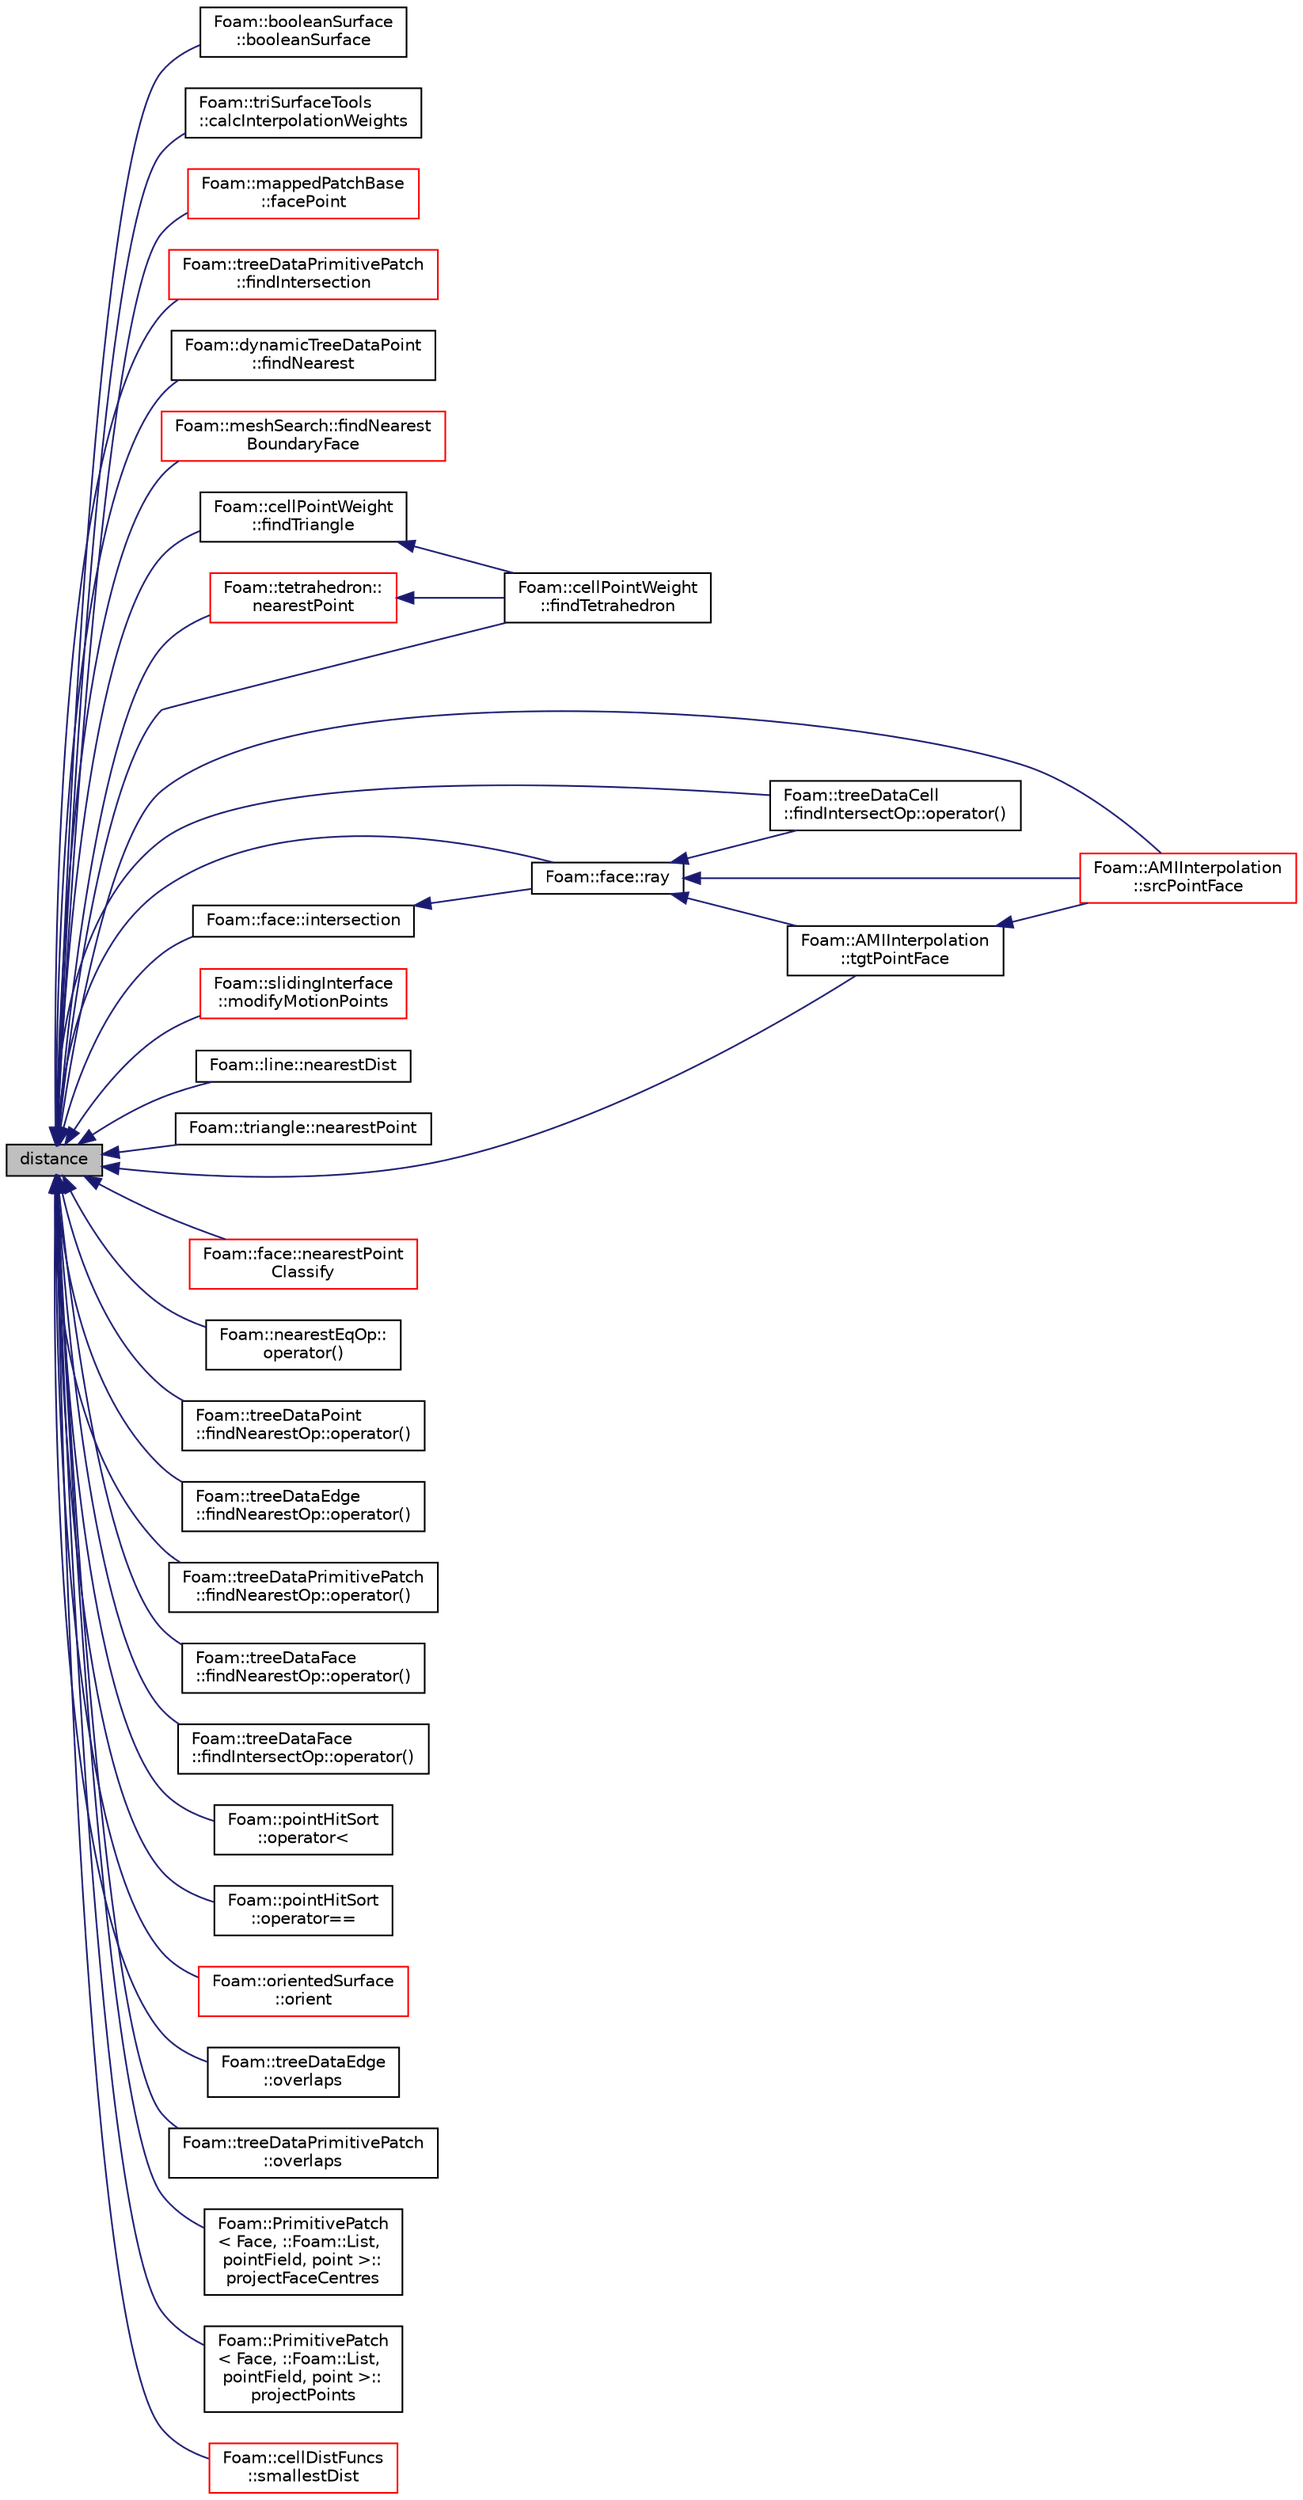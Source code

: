 digraph "distance"
{
  bgcolor="transparent";
  edge [fontname="Helvetica",fontsize="10",labelfontname="Helvetica",labelfontsize="10"];
  node [fontname="Helvetica",fontsize="10",shape=record];
  rankdir="LR";
  Node172 [label="distance",height=0.2,width=0.4,color="black", fillcolor="grey75", style="filled", fontcolor="black"];
  Node172 -> Node173 [dir="back",color="midnightblue",fontsize="10",style="solid",fontname="Helvetica"];
  Node173 [label="Foam::booleanSurface\l::booleanSurface",height=0.2,width=0.4,color="black",URL="$a26621.html#af9badecab2d5cf9894182caa82611921",tooltip="Construct from surfaces and operation. Surfaces need to be closed. "];
  Node172 -> Node174 [dir="back",color="midnightblue",fontsize="10",style="solid",fontname="Helvetica"];
  Node174 [label="Foam::triSurfaceTools\l::calcInterpolationWeights",height=0.2,width=0.4,color="black",URL="$a26673.html#ade9d956c25580111acb203715d242ca3"];
  Node172 -> Node175 [dir="back",color="midnightblue",fontsize="10",style="solid",fontname="Helvetica"];
  Node175 [label="Foam::mappedPatchBase\l::facePoint",height=0.2,width=0.4,color="red",URL="$a26225.html#ad0bddf79d2b444844de9954bd3c79317",tooltip="Get a point on the face given a face decomposition method: "];
  Node172 -> Node210 [dir="back",color="midnightblue",fontsize="10",style="solid",fontname="Helvetica"];
  Node210 [label="Foam::treeDataPrimitivePatch\l::findIntersection",height=0.2,width=0.4,color="red",URL="$a26197.html#a3cafe824b5c7e74114578586cbbf421e",tooltip="Helper: find intersection of line with shapes. "];
  Node172 -> Node214 [dir="back",color="midnightblue",fontsize="10",style="solid",fontname="Helvetica"];
  Node214 [label="Foam::dynamicTreeDataPoint\l::findNearest",height=0.2,width=0.4,color="black",URL="$a26753.html#af7a3b15afb6062a7aa695045a2757e3d",tooltip="Calculates nearest (to line) point in shape. "];
  Node172 -> Node215 [dir="back",color="midnightblue",fontsize="10",style="solid",fontname="Helvetica"];
  Node215 [label="Foam::meshSearch::findNearest\lBoundaryFace",height=0.2,width=0.4,color="red",URL="$a26249.html#a1a46b9e23869bcc1fd81c4de765c352c",tooltip="Find nearest boundary face. "];
  Node172 -> Node226 [dir="back",color="midnightblue",fontsize="10",style="solid",fontname="Helvetica"];
  Node226 [label="Foam::cellPointWeight\l::findTetrahedron",height=0.2,width=0.4,color="black",URL="$a23749.html#a04d110a609cd69b19474de418fb1a4cf"];
  Node172 -> Node227 [dir="back",color="midnightblue",fontsize="10",style="solid",fontname="Helvetica"];
  Node227 [label="Foam::cellPointWeight\l::findTriangle",height=0.2,width=0.4,color="black",URL="$a23749.html#a20eb498d3295cd0297ddedb866e3cef9"];
  Node227 -> Node226 [dir="back",color="midnightblue",fontsize="10",style="solid",fontname="Helvetica"];
  Node172 -> Node228 [dir="back",color="midnightblue",fontsize="10",style="solid",fontname="Helvetica"];
  Node228 [label="Foam::face::intersection",height=0.2,width=0.4,color="black",URL="$a28369.html#a007cda05b5771fb424000aa5b9acee92",tooltip="Fast intersection with a ray. "];
  Node228 -> Node229 [dir="back",color="midnightblue",fontsize="10",style="solid",fontname="Helvetica"];
  Node229 [label="Foam::face::ray",height=0.2,width=0.4,color="black",URL="$a28369.html#a0b9f87e78c11730b3971c2f71df58d37",tooltip="Return potential intersection with face with a ray starting. "];
  Node229 -> Node230 [dir="back",color="midnightblue",fontsize="10",style="solid",fontname="Helvetica"];
  Node230 [label="Foam::treeDataCell\l::findIntersectOp::operator()",height=0.2,width=0.4,color="black",URL="$a26773.html#adafae2aaf723502ccff1ff68a21fcdc0"];
  Node229 -> Node231 [dir="back",color="midnightblue",fontsize="10",style="solid",fontname="Helvetica"];
  Node231 [label="Foam::AMIInterpolation\l::srcPointFace",height=0.2,width=0.4,color="red",URL="$a25997.html#a7b34c5f76bfbec8652d015845308b248",tooltip="Return source patch face index of point on target patch face. "];
  Node229 -> Node233 [dir="back",color="midnightblue",fontsize="10",style="solid",fontname="Helvetica"];
  Node233 [label="Foam::AMIInterpolation\l::tgtPointFace",height=0.2,width=0.4,color="black",URL="$a25997.html#a601ed369c66dd627d8d28ae95b3add21",tooltip="Return target patch face index of point on source patch face. "];
  Node233 -> Node231 [dir="back",color="midnightblue",fontsize="10",style="solid",fontname="Helvetica"];
  Node172 -> Node234 [dir="back",color="midnightblue",fontsize="10",style="solid",fontname="Helvetica"];
  Node234 [label="Foam::slidingInterface\l::modifyMotionPoints",height=0.2,width=0.4,color="red",URL="$a22513.html#ac05c3f18da75b17c4b6c13757cacbff1",tooltip="Modify motion points to comply with the topological change. "];
  Node172 -> Node236 [dir="back",color="midnightblue",fontsize="10",style="solid",fontname="Helvetica"];
  Node236 [label="Foam::line::nearestDist",height=0.2,width=0.4,color="black",URL="$a28705.html#a9b88be48d87005a0a0f0d9e755e28ac1",tooltip="Return nearest distance from line to line. Returns distance. "];
  Node172 -> Node237 [dir="back",color="midnightblue",fontsize="10",style="solid",fontname="Helvetica"];
  Node237 [label="Foam::triangle::nearestPoint",height=0.2,width=0.4,color="black",URL="$a28761.html#a924af2d5d36e8b4adaef88840b829cce",tooltip="Return nearest point to line on triangle. Returns hit if. "];
  Node172 -> Node238 [dir="back",color="midnightblue",fontsize="10",style="solid",fontname="Helvetica"];
  Node238 [label="Foam::tetrahedron::\lnearestPoint",height=0.2,width=0.4,color="red",URL="$a28741.html#ab4bbbc54ae9bec9dd33f2f1c1876af59",tooltip="Return nearest point to p on tetrahedron. Is p itself. "];
  Node238 -> Node226 [dir="back",color="midnightblue",fontsize="10",style="solid",fontname="Helvetica"];
  Node172 -> Node244 [dir="back",color="midnightblue",fontsize="10",style="solid",fontname="Helvetica"];
  Node244 [label="Foam::face::nearestPoint\lClassify",height=0.2,width=0.4,color="red",URL="$a28369.html#ad0559ed7aa46f06bd75b7373cc9a88b6",tooltip="Return nearest point to face and classify it: "];
  Node172 -> Node217 [dir="back",color="midnightblue",fontsize="10",style="solid",fontname="Helvetica"];
  Node217 [label="Foam::nearestEqOp::\loperator()",height=0.2,width=0.4,color="black",URL="$a30669.html#a7125bb052e112a423cd8082006cdac3b"];
  Node172 -> Node255 [dir="back",color="midnightblue",fontsize="10",style="solid",fontname="Helvetica"];
  Node255 [label="Foam::treeDataPoint\l::findNearestOp::operator()",height=0.2,width=0.4,color="black",URL="$a26189.html#a3278ba2bb6faa5cabf0886e515693f37"];
  Node172 -> Node256 [dir="back",color="midnightblue",fontsize="10",style="solid",fontname="Helvetica"];
  Node256 [label="Foam::treeDataEdge\l::findNearestOp::operator()",height=0.2,width=0.4,color="black",URL="$a26165.html#a56fe641bda80b32b2b431bf3fd615ced"];
  Node172 -> Node213 [dir="back",color="midnightblue",fontsize="10",style="solid",fontname="Helvetica"];
  Node213 [label="Foam::treeDataPrimitivePatch\l::findNearestOp::operator()",height=0.2,width=0.4,color="black",URL="$a26201.html#a56fe641bda80b32b2b431bf3fd615ced"];
  Node172 -> Node253 [dir="back",color="midnightblue",fontsize="10",style="solid",fontname="Helvetica"];
  Node253 [label="Foam::treeDataFace\l::findNearestOp::operator()",height=0.2,width=0.4,color="black",URL="$a26177.html#a56fe641bda80b32b2b431bf3fd615ced"];
  Node172 -> Node230 [dir="back",color="midnightblue",fontsize="10",style="solid",fontname="Helvetica"];
  Node172 -> Node257 [dir="back",color="midnightblue",fontsize="10",style="solid",fontname="Helvetica"];
  Node257 [label="Foam::treeDataFace\l::findIntersectOp::operator()",height=0.2,width=0.4,color="black",URL="$a26181.html#adafae2aaf723502ccff1ff68a21fcdc0",tooltip="Calculate intersection of triangle with ray. Sets result. "];
  Node172 -> Node258 [dir="back",color="midnightblue",fontsize="10",style="solid",fontname="Helvetica"];
  Node258 [label="Foam::pointHitSort\l::operator\<",height=0.2,width=0.4,color="black",URL="$a28717.html#a8933be4c4979c0dbf1baf6441732a3bf"];
  Node172 -> Node259 [dir="back",color="midnightblue",fontsize="10",style="solid",fontname="Helvetica"];
  Node259 [label="Foam::pointHitSort\l::operator==",height=0.2,width=0.4,color="black",URL="$a28717.html#ada952b06dde03e95d967dbb1a23f1cd5"];
  Node172 -> Node260 [dir="back",color="midnightblue",fontsize="10",style="solid",fontname="Helvetica"];
  Node260 [label="Foam::orientedSurface\l::orient",height=0.2,width=0.4,color="red",URL="$a26641.html#a24de2700bb5da99aae8a5676746c058b",tooltip="Flip faces such that normals are consistent with point: "];
  Node172 -> Node262 [dir="back",color="midnightblue",fontsize="10",style="solid",fontname="Helvetica"];
  Node262 [label="Foam::treeDataEdge\l::overlaps",height=0.2,width=0.4,color="black",URL="$a26161.html#a6136878d0b7e3e2b1bec143ef3a65a61",tooltip="Does (bb of) shape at index overlap bb. "];
  Node172 -> Node254 [dir="back",color="midnightblue",fontsize="10",style="solid",fontname="Helvetica"];
  Node254 [label="Foam::treeDataPrimitivePatch\l::overlaps",height=0.2,width=0.4,color="black",URL="$a26197.html#a6136878d0b7e3e2b1bec143ef3a65a61",tooltip="Does shape at index overlap sphere. "];
  Node172 -> Node263 [dir="back",color="midnightblue",fontsize="10",style="solid",fontname="Helvetica"];
  Node263 [label="Foam::PrimitivePatch\l\< Face, ::Foam::List,\l pointField, point \>::\lprojectFaceCentres",height=0.2,width=0.4,color="black",URL="$a28693.html#aa3593d3c23c08ea961dbe5bf9d4413f5"];
  Node172 -> Node264 [dir="back",color="midnightblue",fontsize="10",style="solid",fontname="Helvetica"];
  Node264 [label="Foam::PrimitivePatch\l\< Face, ::Foam::List,\l pointField, point \>::\lprojectPoints",height=0.2,width=0.4,color="black",URL="$a28693.html#a3a55679cb439d4befd1dd0c6b5392ad5"];
  Node172 -> Node229 [dir="back",color="midnightblue",fontsize="10",style="solid",fontname="Helvetica"];
  Node172 -> Node265 [dir="back",color="midnightblue",fontsize="10",style="solid",fontname="Helvetica"];
  Node265 [label="Foam::cellDistFuncs\l::smallestDist",height=0.2,width=0.4,color="red",URL="$a26089.html#a4b8f3f751e765de699ca355f0b06651f",tooltip="Calculate smallest true distance (and face index) "];
  Node172 -> Node231 [dir="back",color="midnightblue",fontsize="10",style="solid",fontname="Helvetica"];
  Node172 -> Node233 [dir="back",color="midnightblue",fontsize="10",style="solid",fontname="Helvetica"];
}
